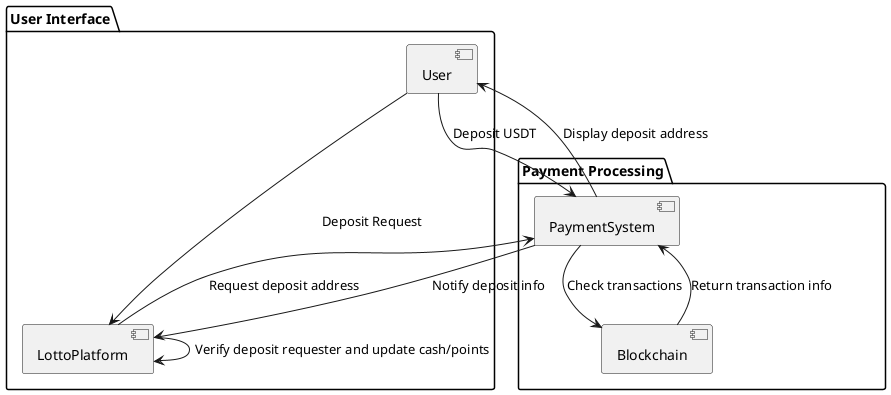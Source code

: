 @startuml
package "User Interface" {
    [User]
    [LottoPlatform]
}

package "Payment Processing" {
    [PaymentSystem]
    [Blockchain]
}

User ---> LottoPlatform : Deposit Request
LottoPlatform --> PaymentSystem : Request deposit address
PaymentSystem --> User : Display deposit address
User --> PaymentSystem : Deposit USDT
PaymentSystem --> Blockchain : Check transactions
Blockchain --> PaymentSystem : Return transaction info
PaymentSystem --> LottoPlatform : Notify deposit info
LottoPlatform --> LottoPlatform : Verify deposit requester and update cash/points

@enduml
